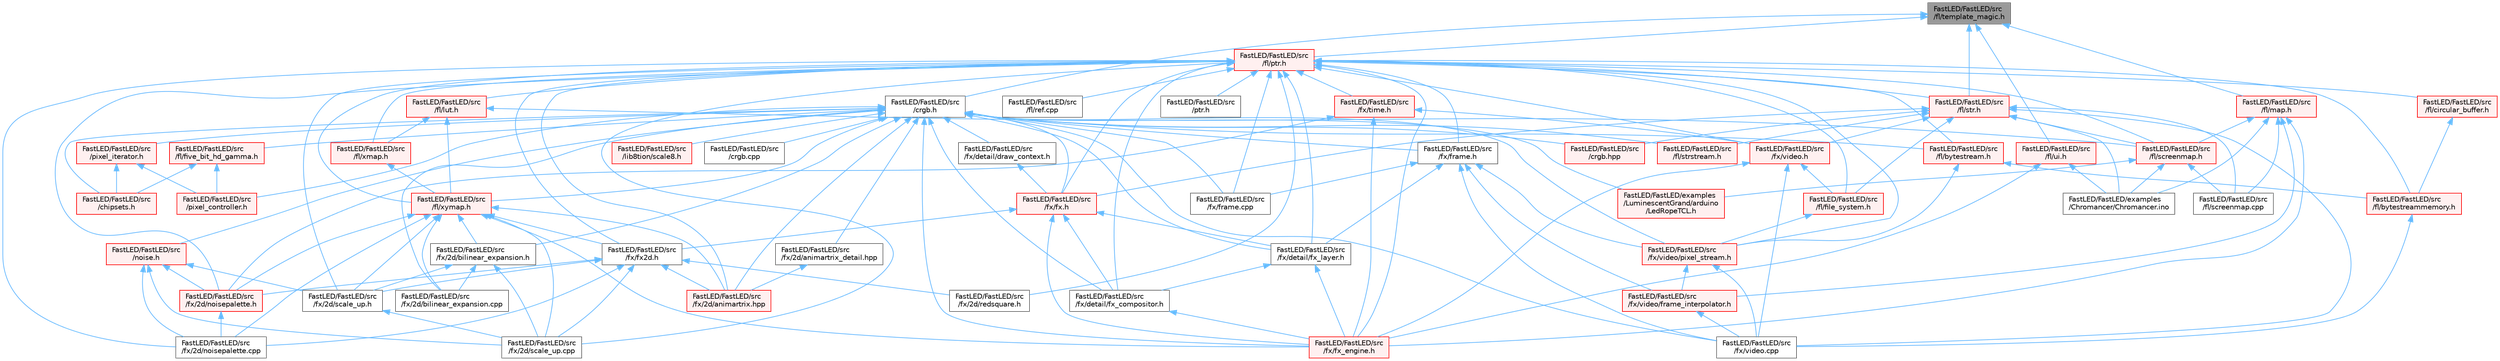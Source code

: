 digraph "FastLED/FastLED/src/fl/template_magic.h"
{
 // LATEX_PDF_SIZE
  bgcolor="transparent";
  edge [fontname=Helvetica,fontsize=10,labelfontname=Helvetica,labelfontsize=10];
  node [fontname=Helvetica,fontsize=10,shape=box,height=0.2,width=0.4];
  Node1 [id="Node000001",label="FastLED/FastLED/src\l/fl/template_magic.h",height=0.2,width=0.4,color="gray40", fillcolor="grey60", style="filled", fontcolor="black",tooltip=" "];
  Node1 -> Node2 [id="edge1_Node000001_Node000002",dir="back",color="steelblue1",style="solid",tooltip=" "];
  Node2 [id="Node000002",label="FastLED/FastLED/src\l/crgb.h",height=0.2,width=0.4,color="grey40", fillcolor="white", style="filled",URL="$db/dd1/crgb_8h.html",tooltip="Defines the red, green, and blue (RGB) pixel struct."];
  Node2 -> Node3 [id="edge2_Node000002_Node000003",dir="back",color="steelblue1",style="solid",tooltip=" "];
  Node3 [id="Node000003",label="FastLED/FastLED/examples\l/LuminescentGrand/arduino\l/LedRopeTCL.h",height=0.2,width=0.4,color="red", fillcolor="#FFF0F0", style="filled",URL="$d9/d7e/_led_rope_t_c_l_8h.html",tooltip=" "];
  Node2 -> Node5 [id="edge3_Node000002_Node000005",dir="back",color="steelblue1",style="solid",tooltip=" "];
  Node5 [id="Node000005",label="FastLED/FastLED/src\l/chipsets.h",height=0.2,width=0.4,color="red", fillcolor="#FFF0F0", style="filled",URL="$db/d66/chipsets_8h.html",tooltip="Contains the bulk of the definitions for the various LED chipsets supported."];
  Node2 -> Node78 [id="edge4_Node000002_Node000078",dir="back",color="steelblue1",style="solid",tooltip=" "];
  Node78 [id="Node000078",label="FastLED/FastLED/src\l/crgb.cpp",height=0.2,width=0.4,color="grey40", fillcolor="white", style="filled",URL="$d0/de3/crgb_8cpp.html",tooltip="Utility functions for the red, green, and blue (RGB) pixel struct."];
  Node2 -> Node106 [id="edge5_Node000002_Node000106",dir="back",color="steelblue1",style="solid",tooltip=" "];
  Node106 [id="Node000106",label="FastLED/FastLED/src\l/crgb.hpp",height=0.2,width=0.4,color="red", fillcolor="#FFF0F0", style="filled",URL="$d0/d4b/crgb_8hpp.html",tooltip="Defines utility functions for the red, green, and blue (RGB) pixel struct."];
  Node2 -> Node117 [id="edge6_Node000002_Node000117",dir="back",color="steelblue1",style="solid",tooltip=" "];
  Node117 [id="Node000117",label="FastLED/FastLED/src\l/fl/bytestream.h",height=0.2,width=0.4,color="red", fillcolor="#FFF0F0", style="filled",URL="$dd/d2b/bytestream_8h.html",tooltip=" "];
  Node117 -> Node118 [id="edge7_Node000117_Node000118",dir="back",color="steelblue1",style="solid",tooltip=" "];
  Node118 [id="Node000118",label="FastLED/FastLED/src\l/fl/bytestreammemory.h",height=0.2,width=0.4,color="red", fillcolor="#FFF0F0", style="filled",URL="$d1/d24/bytestreammemory_8h.html",tooltip=" "];
  Node118 -> Node120 [id="edge8_Node000118_Node000120",dir="back",color="steelblue1",style="solid",tooltip=" "];
  Node120 [id="Node000120",label="FastLED/FastLED/src\l/fx/video.cpp",height=0.2,width=0.4,color="grey40", fillcolor="white", style="filled",URL="$d0/d05/video_8cpp.html",tooltip=" "];
  Node117 -> Node121 [id="edge9_Node000117_Node000121",dir="back",color="steelblue1",style="solid",tooltip=" "];
  Node121 [id="Node000121",label="FastLED/FastLED/src\l/fx/video/pixel_stream.h",height=0.2,width=0.4,color="red", fillcolor="#FFF0F0", style="filled",URL="$d3/dfa/pixel__stream_8h.html",tooltip=" "];
  Node121 -> Node120 [id="edge10_Node000121_Node000120",dir="back",color="steelblue1",style="solid",tooltip=" "];
  Node121 -> Node123 [id="edge11_Node000121_Node000123",dir="back",color="steelblue1",style="solid",tooltip=" "];
  Node123 [id="Node000123",label="FastLED/FastLED/src\l/fx/video/frame_interpolator.h",height=0.2,width=0.4,color="red", fillcolor="#FFF0F0", style="filled",URL="$d3/dda/frame__interpolator_8h.html",tooltip=" "];
  Node123 -> Node120 [id="edge12_Node000123_Node000120",dir="back",color="steelblue1",style="solid",tooltip=" "];
  Node2 -> Node127 [id="edge13_Node000002_Node000127",dir="back",color="steelblue1",style="solid",tooltip=" "];
  Node127 [id="Node000127",label="FastLED/FastLED/src\l/fl/five_bit_hd_gamma.h",height=0.2,width=0.4,color="red", fillcolor="#FFF0F0", style="filled",URL="$dc/d44/five__bit__hd__gamma_8h.html",tooltip="Declares functions for five-bit gamma correction."];
  Node127 -> Node5 [id="edge14_Node000127_Node000005",dir="back",color="steelblue1",style="solid",tooltip=" "];
  Node127 -> Node111 [id="edge15_Node000127_Node000111",dir="back",color="steelblue1",style="solid",tooltip=" "];
  Node111 [id="Node000111",label="FastLED/FastLED/src\l/pixel_controller.h",height=0.2,width=0.4,color="red", fillcolor="#FFF0F0", style="filled",URL="$d5/d4d/pixel__controller_8h.html",tooltip="Low level pixel data writing class."];
  Node2 -> Node128 [id="edge16_Node000002_Node000128",dir="back",color="steelblue1",style="solid",tooltip=" "];
  Node128 [id="Node000128",label="FastLED/FastLED/src\l/fl/strstream.h",height=0.2,width=0.4,color="red", fillcolor="#FFF0F0", style="filled",URL="$d8/d00/strstream_8h.html",tooltip=" "];
  Node2 -> Node152 [id="edge17_Node000002_Node000152",dir="back",color="steelblue1",style="solid",tooltip=" "];
  Node152 [id="Node000152",label="FastLED/FastLED/src\l/fl/xymap.h",height=0.2,width=0.4,color="red", fillcolor="#FFF0F0", style="filled",URL="$d6/dc9/fl_2xymap_8h.html",tooltip=" "];
  Node152 -> Node150 [id="edge18_Node000152_Node000150",dir="back",color="steelblue1",style="solid",tooltip=" "];
  Node150 [id="Node000150",label="FastLED/FastLED/src\l/fx/2d/animartrix.hpp",height=0.2,width=0.4,color="red", fillcolor="#FFF0F0", style="filled",URL="$d3/dc3/animartrix_8hpp.html",tooltip=" "];
  Node152 -> Node153 [id="edge19_Node000152_Node000153",dir="back",color="steelblue1",style="solid",tooltip=" "];
  Node153 [id="Node000153",label="FastLED/FastLED/src\l/fx/2d/bilinear_expansion.cpp",height=0.2,width=0.4,color="grey40", fillcolor="white", style="filled",URL="$de/d80/bilinear__expansion_8cpp.html",tooltip="Demonstrates how to mix noise generation with color palettes on a 2D LED matrix."];
  Node152 -> Node154 [id="edge20_Node000152_Node000154",dir="back",color="steelblue1",style="solid",tooltip=" "];
  Node154 [id="Node000154",label="FastLED/FastLED/src\l/fx/2d/bilinear_expansion.h",height=0.2,width=0.4,color="grey40", fillcolor="white", style="filled",URL="$da/d34/bilinear__expansion_8h.html",tooltip="Demonstrates how to mix noise generation with color palettes on a 2D LED matrix."];
  Node154 -> Node153 [id="edge21_Node000154_Node000153",dir="back",color="steelblue1",style="solid",tooltip=" "];
  Node154 -> Node98 [id="edge22_Node000154_Node000098",dir="back",color="steelblue1",style="solid",tooltip=" "];
  Node98 [id="Node000098",label="FastLED/FastLED/src\l/fx/2d/scale_up.cpp",height=0.2,width=0.4,color="grey40", fillcolor="white", style="filled",URL="$dc/d8c/scale__up_8cpp.html",tooltip=" "];
  Node154 -> Node155 [id="edge23_Node000154_Node000155",dir="back",color="steelblue1",style="solid",tooltip=" "];
  Node155 [id="Node000155",label="FastLED/FastLED/src\l/fx/2d/scale_up.h",height=0.2,width=0.4,color="grey40", fillcolor="white", style="filled",URL="$d2/d74/scale__up_8h.html",tooltip="Expands a grid using bilinear interpolation and scaling up."];
  Node155 -> Node98 [id="edge24_Node000155_Node000098",dir="back",color="steelblue1",style="solid",tooltip=" "];
  Node152 -> Node95 [id="edge25_Node000152_Node000095",dir="back",color="steelblue1",style="solid",tooltip=" "];
  Node95 [id="Node000095",label="FastLED/FastLED/src\l/fx/2d/noisepalette.cpp",height=0.2,width=0.4,color="grey40", fillcolor="white", style="filled",URL="$d6/d66/noisepalette_8cpp.html",tooltip=" "];
  Node152 -> Node96 [id="edge26_Node000152_Node000096",dir="back",color="steelblue1",style="solid",tooltip=" "];
  Node96 [id="Node000096",label="FastLED/FastLED/src\l/fx/2d/noisepalette.h",height=0.2,width=0.4,color="red", fillcolor="#FFF0F0", style="filled",URL="$d6/dc7/noisepalette_8h.html",tooltip="Demonstrates how to mix noise generation with color palettes on a 2D LED matrix."];
  Node96 -> Node95 [id="edge27_Node000096_Node000095",dir="back",color="steelblue1",style="solid",tooltip=" "];
  Node152 -> Node98 [id="edge28_Node000152_Node000098",dir="back",color="steelblue1",style="solid",tooltip=" "];
  Node152 -> Node155 [id="edge29_Node000152_Node000155",dir="back",color="steelblue1",style="solid",tooltip=" "];
  Node152 -> Node156 [id="edge30_Node000152_Node000156",dir="back",color="steelblue1",style="solid",tooltip=" "];
  Node156 [id="Node000156",label="FastLED/FastLED/src\l/fx/fx2d.h",height=0.2,width=0.4,color="grey40", fillcolor="white", style="filled",URL="$d9/d43/fx2d_8h.html",tooltip=" "];
  Node156 -> Node150 [id="edge31_Node000156_Node000150",dir="back",color="steelblue1",style="solid",tooltip=" "];
  Node156 -> Node95 [id="edge32_Node000156_Node000095",dir="back",color="steelblue1",style="solid",tooltip=" "];
  Node156 -> Node96 [id="edge33_Node000156_Node000096",dir="back",color="steelblue1",style="solid",tooltip=" "];
  Node156 -> Node97 [id="edge34_Node000156_Node000097",dir="back",color="steelblue1",style="solid",tooltip=" "];
  Node97 [id="Node000097",label="FastLED/FastLED/src\l/fx/2d/redsquare.h",height=0.2,width=0.4,color="grey40", fillcolor="white", style="filled",URL="$d3/db8/redsquare_8h.html",tooltip=" "];
  Node156 -> Node98 [id="edge35_Node000156_Node000098",dir="back",color="steelblue1",style="solid",tooltip=" "];
  Node156 -> Node155 [id="edge36_Node000156_Node000155",dir="back",color="steelblue1",style="solid",tooltip=" "];
  Node152 -> Node141 [id="edge37_Node000152_Node000141",dir="back",color="steelblue1",style="solid",tooltip=" "];
  Node141 [id="Node000141",label="FastLED/FastLED/src\l/fx/fx_engine.h",height=0.2,width=0.4,color="red", fillcolor="#FFF0F0", style="filled",URL="$d9/d3c/fx__engine_8h.html",tooltip=" "];
  Node2 -> Node150 [id="edge38_Node000002_Node000150",dir="back",color="steelblue1",style="solid",tooltip=" "];
  Node2 -> Node158 [id="edge39_Node000002_Node000158",dir="back",color="steelblue1",style="solid",tooltip=" "];
  Node158 [id="Node000158",label="FastLED/FastLED/src\l/fx/2d/animartrix_detail.hpp",height=0.2,width=0.4,color="grey40", fillcolor="white", style="filled",URL="$d3/d3b/animartrix__detail_8hpp.html",tooltip=" "];
  Node158 -> Node150 [id="edge40_Node000158_Node000150",dir="back",color="steelblue1",style="solid",tooltip=" "];
  Node2 -> Node153 [id="edge41_Node000002_Node000153",dir="back",color="steelblue1",style="solid",tooltip=" "];
  Node2 -> Node154 [id="edge42_Node000002_Node000154",dir="back",color="steelblue1",style="solid",tooltip=" "];
  Node2 -> Node159 [id="edge43_Node000002_Node000159",dir="back",color="steelblue1",style="solid",tooltip=" "];
  Node159 [id="Node000159",label="FastLED/FastLED/src\l/fx/detail/draw_context.h",height=0.2,width=0.4,color="grey40", fillcolor="white", style="filled",URL="$db/ded/draw__context_8h.html",tooltip=" "];
  Node159 -> Node160 [id="edge44_Node000159_Node000160",dir="back",color="steelblue1",style="solid",tooltip=" "];
  Node160 [id="Node000160",label="FastLED/FastLED/src\l/fx/fx.h",height=0.2,width=0.4,color="red", fillcolor="#FFF0F0", style="filled",URL="$d2/d0c/fx_8h.html",tooltip=" "];
  Node160 -> Node148 [id="edge45_Node000160_Node000148",dir="back",color="steelblue1",style="solid",tooltip=" "];
  Node148 [id="Node000148",label="FastLED/FastLED/src\l/fx/detail/fx_compositor.h",height=0.2,width=0.4,color="grey40", fillcolor="white", style="filled",URL="$d5/d6b/fx__compositor_8h.html",tooltip=" "];
  Node148 -> Node141 [id="edge46_Node000148_Node000141",dir="back",color="steelblue1",style="solid",tooltip=" "];
  Node160 -> Node147 [id="edge47_Node000160_Node000147",dir="back",color="steelblue1",style="solid",tooltip=" "];
  Node147 [id="Node000147",label="FastLED/FastLED/src\l/fx/detail/fx_layer.h",height=0.2,width=0.4,color="grey40", fillcolor="white", style="filled",URL="$d7/d2f/fx__layer_8h.html",tooltip=" "];
  Node147 -> Node148 [id="edge48_Node000147_Node000148",dir="back",color="steelblue1",style="solid",tooltip=" "];
  Node147 -> Node141 [id="edge49_Node000147_Node000141",dir="back",color="steelblue1",style="solid",tooltip=" "];
  Node160 -> Node156 [id="edge50_Node000160_Node000156",dir="back",color="steelblue1",style="solid",tooltip=" "];
  Node160 -> Node141 [id="edge51_Node000160_Node000141",dir="back",color="steelblue1",style="solid",tooltip=" "];
  Node2 -> Node148 [id="edge52_Node000002_Node000148",dir="back",color="steelblue1",style="solid",tooltip=" "];
  Node2 -> Node147 [id="edge53_Node000002_Node000147",dir="back",color="steelblue1",style="solid",tooltip=" "];
  Node2 -> Node151 [id="edge54_Node000002_Node000151",dir="back",color="steelblue1",style="solid",tooltip=" "];
  Node151 [id="Node000151",label="FastLED/FastLED/src\l/fx/frame.cpp",height=0.2,width=0.4,color="grey40", fillcolor="white", style="filled",URL="$da/d14/frame_8cpp.html",tooltip=" "];
  Node2 -> Node165 [id="edge55_Node000002_Node000165",dir="back",color="steelblue1",style="solid",tooltip=" "];
  Node165 [id="Node000165",label="FastLED/FastLED/src\l/fx/frame.h",height=0.2,width=0.4,color="grey40", fillcolor="white", style="filled",URL="$df/d7d/frame_8h.html",tooltip=" "];
  Node165 -> Node147 [id="edge56_Node000165_Node000147",dir="back",color="steelblue1",style="solid",tooltip=" "];
  Node165 -> Node151 [id="edge57_Node000165_Node000151",dir="back",color="steelblue1",style="solid",tooltip=" "];
  Node165 -> Node120 [id="edge58_Node000165_Node000120",dir="back",color="steelblue1",style="solid",tooltip=" "];
  Node165 -> Node123 [id="edge59_Node000165_Node000123",dir="back",color="steelblue1",style="solid",tooltip=" "];
  Node165 -> Node121 [id="edge60_Node000165_Node000121",dir="back",color="steelblue1",style="solid",tooltip=" "];
  Node2 -> Node160 [id="edge61_Node000002_Node000160",dir="back",color="steelblue1",style="solid",tooltip=" "];
  Node2 -> Node141 [id="edge62_Node000002_Node000141",dir="back",color="steelblue1",style="solid",tooltip=" "];
  Node2 -> Node120 [id="edge63_Node000002_Node000120",dir="back",color="steelblue1",style="solid",tooltip=" "];
  Node2 -> Node121 [id="edge64_Node000002_Node000121",dir="back",color="steelblue1",style="solid",tooltip=" "];
  Node2 -> Node166 [id="edge65_Node000002_Node000166",dir="back",color="steelblue1",style="solid",tooltip=" "];
  Node166 [id="Node000166",label="FastLED/FastLED/src\l/lib8tion/scale8.h",height=0.2,width=0.4,color="red", fillcolor="#FFF0F0", style="filled",URL="$db/d91/scale8_8h.html",tooltip="Fast, efficient 8-bit scaling functions specifically designed for high-performance LED programming."];
  Node2 -> Node168 [id="edge66_Node000002_Node000168",dir="back",color="steelblue1",style="solid",tooltip=" "];
  Node168 [id="Node000168",label="FastLED/FastLED/src\l/noise.h",height=0.2,width=0.4,color="red", fillcolor="#FFF0F0", style="filled",URL="$d1/d31/noise_8h.html",tooltip="Functions to generate and fill arrays with noise."];
  Node168 -> Node95 [id="edge67_Node000168_Node000095",dir="back",color="steelblue1",style="solid",tooltip=" "];
  Node168 -> Node96 [id="edge68_Node000168_Node000096",dir="back",color="steelblue1",style="solid",tooltip=" "];
  Node168 -> Node98 [id="edge69_Node000168_Node000098",dir="back",color="steelblue1",style="solid",tooltip=" "];
  Node168 -> Node155 [id="edge70_Node000168_Node000155",dir="back",color="steelblue1",style="solid",tooltip=" "];
  Node2 -> Node111 [id="edge71_Node000002_Node000111",dir="back",color="steelblue1",style="solid",tooltip=" "];
  Node2 -> Node170 [id="edge72_Node000002_Node000170",dir="back",color="steelblue1",style="solid",tooltip=" "];
  Node170 [id="Node000170",label="FastLED/FastLED/src\l/pixel_iterator.h",height=0.2,width=0.4,color="red", fillcolor="#FFF0F0", style="filled",URL="$d8/d6c/pixel__iterator_8h.html",tooltip="Non-templated low level pixel data writing class."];
  Node170 -> Node5 [id="edge73_Node000170_Node000005",dir="back",color="steelblue1",style="solid",tooltip=" "];
  Node170 -> Node111 [id="edge74_Node000170_Node000111",dir="back",color="steelblue1",style="solid",tooltip=" "];
  Node1 -> Node130 [id="edge75_Node000001_Node000130",dir="back",color="steelblue1",style="solid",tooltip=" "];
  Node130 [id="Node000130",label="FastLED/FastLED/src\l/fl/map.h",height=0.2,width=0.4,color="red", fillcolor="#FFF0F0", style="filled",URL="$dc/db7/map_8h.html",tooltip=" "];
  Node130 -> Node15 [id="edge76_Node000130_Node000015",dir="back",color="steelblue1",style="solid",tooltip=" "];
  Node15 [id="Node000015",label="FastLED/FastLED/examples\l/Chromancer/Chromancer.ino",height=0.2,width=0.4,color="grey40", fillcolor="white", style="filled",URL="$d1/ddb/_chromancer_8ino.html",tooltip=" "];
  Node130 -> Node133 [id="edge77_Node000130_Node000133",dir="back",color="steelblue1",style="solid",tooltip=" "];
  Node133 [id="Node000133",label="FastLED/FastLED/src\l/fl/screenmap.cpp",height=0.2,width=0.4,color="grey40", fillcolor="white", style="filled",URL="$d9/d6f/screenmap_8cpp.html",tooltip=" "];
  Node130 -> Node134 [id="edge78_Node000130_Node000134",dir="back",color="steelblue1",style="solid",tooltip=" "];
  Node134 [id="Node000134",label="FastLED/FastLED/src\l/fl/screenmap.h",height=0.2,width=0.4,color="red", fillcolor="#FFF0F0", style="filled",URL="$d7/d0d/fl_2screenmap_8h.html",tooltip=" "];
  Node134 -> Node15 [id="edge79_Node000134_Node000015",dir="back",color="steelblue1",style="solid",tooltip=" "];
  Node134 -> Node3 [id="edge80_Node000134_Node000003",dir="back",color="steelblue1",style="solid",tooltip=" "];
  Node134 -> Node133 [id="edge81_Node000134_Node000133",dir="back",color="steelblue1",style="solid",tooltip=" "];
  Node130 -> Node141 [id="edge82_Node000130_Node000141",dir="back",color="steelblue1",style="solid",tooltip=" "];
  Node130 -> Node123 [id="edge83_Node000130_Node000123",dir="back",color="steelblue1",style="solid",tooltip=" "];
  Node1 -> Node171 [id="edge84_Node000001_Node000171",dir="back",color="steelblue1",style="solid",tooltip=" "];
  Node171 [id="Node000171",label="FastLED/FastLED/src\l/fl/ptr.h",height=0.2,width=0.4,color="red", fillcolor="#FFF0F0", style="filled",URL="$d7/df1/fl_2ptr_8h.html",tooltip=" "];
  Node171 -> Node117 [id="edge85_Node000171_Node000117",dir="back",color="steelblue1",style="solid",tooltip=" "];
  Node171 -> Node118 [id="edge86_Node000171_Node000118",dir="back",color="steelblue1",style="solid",tooltip=" "];
  Node171 -> Node172 [id="edge87_Node000171_Node000172",dir="back",color="steelblue1",style="solid",tooltip=" "];
  Node172 [id="Node000172",label="FastLED/FastLED/src\l/fl/circular_buffer.h",height=0.2,width=0.4,color="red", fillcolor="#FFF0F0", style="filled",URL="$d9/d43/circular__buffer_8h.html",tooltip=" "];
  Node172 -> Node118 [id="edge88_Node000172_Node000118",dir="back",color="steelblue1",style="solid",tooltip=" "];
  Node171 -> Node163 [id="edge89_Node000171_Node000163",dir="back",color="steelblue1",style="solid",tooltip=" "];
  Node163 [id="Node000163",label="FastLED/FastLED/src\l/fl/file_system.h",height=0.2,width=0.4,color="red", fillcolor="#FFF0F0", style="filled",URL="$d9/d28/fl_2file__system_8h.html",tooltip=" "];
  Node163 -> Node121 [id="edge90_Node000163_Node000121",dir="back",color="steelblue1",style="solid",tooltip=" "];
  Node171 -> Node173 [id="edge91_Node000171_Node000173",dir="back",color="steelblue1",style="solid",tooltip=" "];
  Node173 [id="Node000173",label="FastLED/FastLED/src\l/fl/lut.h",height=0.2,width=0.4,color="red", fillcolor="#FFF0F0", style="filled",URL="$d3/db6/fl_2lut_8h.html",tooltip=" "];
  Node173 -> Node134 [id="edge92_Node000173_Node000134",dir="back",color="steelblue1",style="solid",tooltip=" "];
  Node173 -> Node174 [id="edge93_Node000173_Node000174",dir="back",color="steelblue1",style="solid",tooltip=" "];
  Node174 [id="Node000174",label="FastLED/FastLED/src\l/fl/xmap.h",height=0.2,width=0.4,color="red", fillcolor="#FFF0F0", style="filled",URL="$d5/d22/fl_2xmap_8h.html",tooltip=" "];
  Node174 -> Node152 [id="edge94_Node000174_Node000152",dir="back",color="steelblue1",style="solid",tooltip=" "];
  Node173 -> Node152 [id="edge95_Node000173_Node000152",dir="back",color="steelblue1",style="solid",tooltip=" "];
  Node171 -> Node178 [id="edge96_Node000171_Node000178",dir="back",color="steelblue1",style="solid",tooltip=" "];
  Node178 [id="Node000178",label="FastLED/FastLED/src\l/fl/ref.cpp",height=0.2,width=0.4,color="grey40", fillcolor="white", style="filled",URL="$df/de4/ref_8cpp.html",tooltip=" "];
  Node171 -> Node134 [id="edge97_Node000171_Node000134",dir="back",color="steelblue1",style="solid",tooltip=" "];
  Node171 -> Node179 [id="edge98_Node000171_Node000179",dir="back",color="steelblue1",style="solid",tooltip=" "];
  Node179 [id="Node000179",label="FastLED/FastLED/src\l/fl/str.h",height=0.2,width=0.4,color="red", fillcolor="#FFF0F0", style="filled",URL="$dc/d0e/fl_2str_8h.html",tooltip=" "];
  Node179 -> Node15 [id="edge99_Node000179_Node000015",dir="back",color="steelblue1",style="solid",tooltip=" "];
  Node179 -> Node106 [id="edge100_Node000179_Node000106",dir="back",color="steelblue1",style="solid",tooltip=" "];
  Node179 -> Node163 [id="edge101_Node000179_Node000163",dir="back",color="steelblue1",style="solid",tooltip=" "];
  Node179 -> Node133 [id="edge102_Node000179_Node000133",dir="back",color="steelblue1",style="solid",tooltip=" "];
  Node179 -> Node134 [id="edge103_Node000179_Node000134",dir="back",color="steelblue1",style="solid",tooltip=" "];
  Node179 -> Node128 [id="edge104_Node000179_Node000128",dir="back",color="steelblue1",style="solid",tooltip=" "];
  Node179 -> Node160 [id="edge105_Node000179_Node000160",dir="back",color="steelblue1",style="solid",tooltip=" "];
  Node179 -> Node120 [id="edge106_Node000179_Node000120",dir="back",color="steelblue1",style="solid",tooltip=" "];
  Node179 -> Node162 [id="edge107_Node000179_Node000162",dir="back",color="steelblue1",style="solid",tooltip=" "];
  Node162 [id="Node000162",label="FastLED/FastLED/src\l/fx/video.h",height=0.2,width=0.4,color="red", fillcolor="#FFF0F0", style="filled",URL="$dd/d78/video_8h.html",tooltip=" "];
  Node162 -> Node163 [id="edge108_Node000162_Node000163",dir="back",color="steelblue1",style="solid",tooltip=" "];
  Node162 -> Node141 [id="edge109_Node000162_Node000141",dir="back",color="steelblue1",style="solid",tooltip=" "];
  Node162 -> Node120 [id="edge110_Node000162_Node000120",dir="back",color="steelblue1",style="solid",tooltip=" "];
  Node171 -> Node174 [id="edge111_Node000171_Node000174",dir="back",color="steelblue1",style="solid",tooltip=" "];
  Node171 -> Node152 [id="edge112_Node000171_Node000152",dir="back",color="steelblue1",style="solid",tooltip=" "];
  Node171 -> Node150 [id="edge113_Node000171_Node000150",dir="back",color="steelblue1",style="solid",tooltip=" "];
  Node171 -> Node95 [id="edge114_Node000171_Node000095",dir="back",color="steelblue1",style="solid",tooltip=" "];
  Node171 -> Node96 [id="edge115_Node000171_Node000096",dir="back",color="steelblue1",style="solid",tooltip=" "];
  Node171 -> Node97 [id="edge116_Node000171_Node000097",dir="back",color="steelblue1",style="solid",tooltip=" "];
  Node171 -> Node98 [id="edge117_Node000171_Node000098",dir="back",color="steelblue1",style="solid",tooltip=" "];
  Node171 -> Node155 [id="edge118_Node000171_Node000155",dir="back",color="steelblue1",style="solid",tooltip=" "];
  Node171 -> Node148 [id="edge119_Node000171_Node000148",dir="back",color="steelblue1",style="solid",tooltip=" "];
  Node171 -> Node147 [id="edge120_Node000171_Node000147",dir="back",color="steelblue1",style="solid",tooltip=" "];
  Node171 -> Node151 [id="edge121_Node000171_Node000151",dir="back",color="steelblue1",style="solid",tooltip=" "];
  Node171 -> Node165 [id="edge122_Node000171_Node000165",dir="back",color="steelblue1",style="solid",tooltip=" "];
  Node171 -> Node160 [id="edge123_Node000171_Node000160",dir="back",color="steelblue1",style="solid",tooltip=" "];
  Node171 -> Node156 [id="edge124_Node000171_Node000156",dir="back",color="steelblue1",style="solid",tooltip=" "];
  Node171 -> Node141 [id="edge125_Node000171_Node000141",dir="back",color="steelblue1",style="solid",tooltip=" "];
  Node171 -> Node183 [id="edge126_Node000171_Node000183",dir="back",color="steelblue1",style="solid",tooltip=" "];
  Node183 [id="Node000183",label="FastLED/FastLED/src\l/fx/time.h",height=0.2,width=0.4,color="red", fillcolor="#FFF0F0", style="filled",URL="$de/df7/time_8h.html",tooltip=" "];
  Node183 -> Node96 [id="edge127_Node000183_Node000096",dir="back",color="steelblue1",style="solid",tooltip=" "];
  Node183 -> Node141 [id="edge128_Node000183_Node000141",dir="back",color="steelblue1",style="solid",tooltip=" "];
  Node183 -> Node162 [id="edge129_Node000183_Node000162",dir="back",color="steelblue1",style="solid",tooltip=" "];
  Node171 -> Node162 [id="edge130_Node000171_Node000162",dir="back",color="steelblue1",style="solid",tooltip=" "];
  Node171 -> Node121 [id="edge131_Node000171_Node000121",dir="back",color="steelblue1",style="solid",tooltip=" "];
  Node171 -> Node184 [id="edge132_Node000171_Node000184",dir="back",color="steelblue1",style="solid",tooltip=" "];
  Node184 [id="Node000184",label="FastLED/FastLED/src\l/ptr.h",height=0.2,width=0.4,color="grey40", fillcolor="white", style="filled",URL="$dd/d98/ptr_8h.html",tooltip=" "];
  Node1 -> Node179 [id="edge133_Node000001_Node000179",dir="back",color="steelblue1",style="solid",tooltip=" "];
  Node1 -> Node187 [id="edge134_Node000001_Node000187",dir="back",color="steelblue1",style="solid",tooltip=" "];
  Node187 [id="Node000187",label="FastLED/FastLED/src\l/fl/ui.h",height=0.2,width=0.4,color="red", fillcolor="#FFF0F0", style="filled",URL="$d9/d3b/ui_8h.html",tooltip=" "];
  Node187 -> Node15 [id="edge135_Node000187_Node000015",dir="back",color="steelblue1",style="solid",tooltip=" "];
  Node187 -> Node141 [id="edge136_Node000187_Node000141",dir="back",color="steelblue1",style="solid",tooltip=" "];
}
